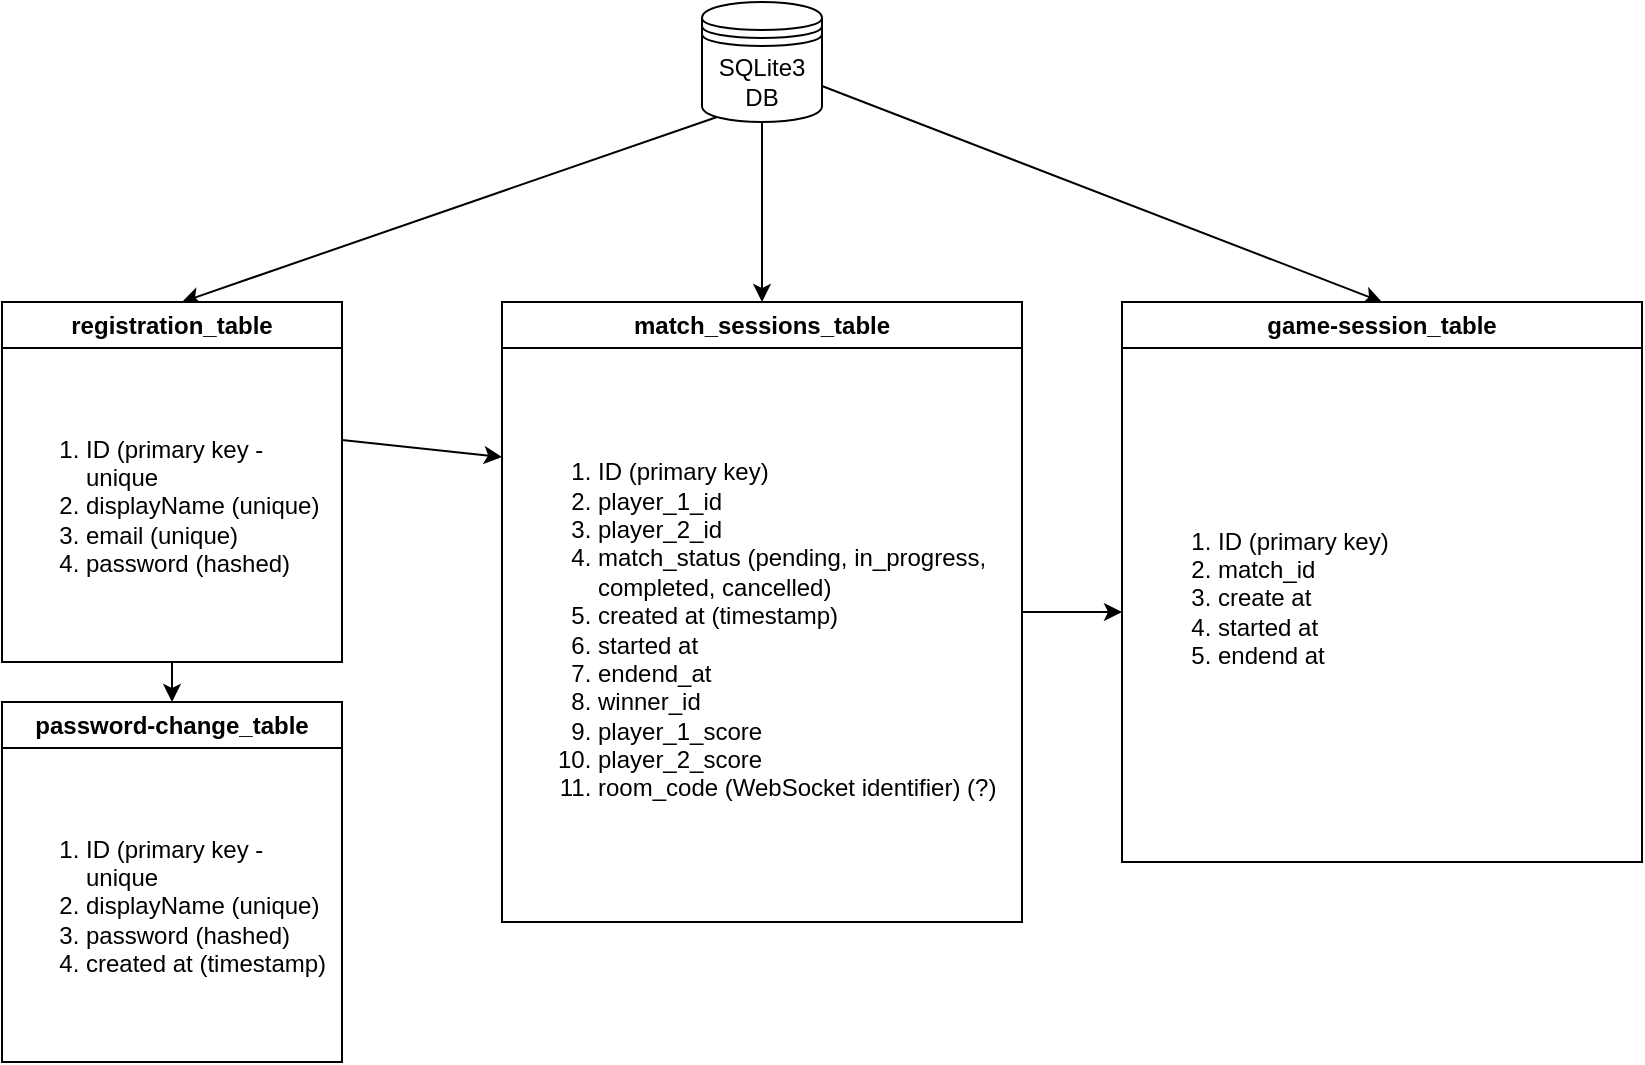 <mxfile>
    <diagram id="KTKZi1nK_jONpHMOqJys" name="Page-1">
        <mxGraphModel dx="607" dy="304" grid="1" gridSize="10" guides="1" tooltips="1" connect="1" arrows="1" fold="1" page="1" pageScale="1" pageWidth="827" pageHeight="1169" math="0" shadow="0">
            <root>
                <mxCell id="0"/>
                <mxCell id="1" parent="0"/>
                <mxCell id="45" style="edgeStyle=none;html=1;exitX=0.15;exitY=0.95;exitDx=0;exitDy=0;exitPerimeter=0;" parent="1" source="2" edge="1">
                    <mxGeometry relative="1" as="geometry">
                        <mxPoint x="130" y="160" as="targetPoint"/>
                    </mxGeometry>
                </mxCell>
                <mxCell id="50" style="edgeStyle=none;html=1;exitX=0.5;exitY=1;exitDx=0;exitDy=0;entryX=0.5;entryY=0;entryDx=0;entryDy=0;" parent="1" source="2" target="47" edge="1">
                    <mxGeometry relative="1" as="geometry"/>
                </mxCell>
                <mxCell id="60" style="edgeStyle=none;html=1;exitX=1;exitY=0.7;exitDx=0;exitDy=0;entryX=0.5;entryY=0;entryDx=0;entryDy=0;" edge="1" parent="1" source="2" target="56">
                    <mxGeometry relative="1" as="geometry"/>
                </mxCell>
                <mxCell id="2" value="SQLite3 DB" style="shape=datastore;whiteSpace=wrap;html=1;" parent="1" vertex="1">
                    <mxGeometry x="390" y="10" width="60" height="60" as="geometry"/>
                </mxCell>
                <mxCell id="44" value="" style="group" parent="1" vertex="1" connectable="0">
                    <mxGeometry x="40" y="160" width="170" height="180" as="geometry"/>
                </mxCell>
                <mxCell id="43" value="registration_table" style="swimlane;whiteSpace=wrap;html=1;container=0;" parent="44" vertex="1">
                    <mxGeometry width="170" height="180" as="geometry"/>
                </mxCell>
                <mxCell id="28" value="&lt;ol&gt;&lt;li&gt;ID (primary key - unique&lt;/li&gt;&lt;li&gt;displayName (unique)&lt;/li&gt;&lt;li&gt;email (unique)&lt;/li&gt;&lt;li&gt;password (hashed)&lt;/li&gt;&lt;/ol&gt;" style="text;strokeColor=none;fillColor=none;html=1;whiteSpace=wrap;verticalAlign=middle;overflow=hidden;" parent="44" vertex="1">
                    <mxGeometry y="36" width="170" height="132" as="geometry"/>
                </mxCell>
                <mxCell id="46" value="" style="group" parent="1" vertex="1" connectable="0">
                    <mxGeometry x="290" y="160" width="260" height="310" as="geometry"/>
                </mxCell>
                <mxCell id="58" style="edgeStyle=none;html=1;exitX=1;exitY=0.5;exitDx=0;exitDy=0;" edge="1" parent="46" source="47">
                    <mxGeometry relative="1" as="geometry">
                        <mxPoint x="310" y="155" as="targetPoint"/>
                    </mxGeometry>
                </mxCell>
                <mxCell id="47" value="match_sessions_table" style="swimlane;whiteSpace=wrap;html=1;container=1;" parent="46" vertex="1">
                    <mxGeometry width="260" height="310" as="geometry"/>
                </mxCell>
                <mxCell id="48" value="&lt;ol&gt;&lt;li&gt;ID (primary key)&lt;/li&gt;&lt;li&gt;player_1_id&lt;/li&gt;&lt;li&gt;player_2_id&lt;/li&gt;&lt;li&gt;match_status (pending, in_progress, completed, cancelled)&lt;/li&gt;&lt;li&gt;created at (timestamp)&lt;/li&gt;&lt;li&gt;started at&lt;/li&gt;&lt;li&gt;endend_at&lt;/li&gt;&lt;li&gt;winner_id&lt;/li&gt;&lt;li&gt;player_1_score&lt;/li&gt;&lt;li&gt;player_2_score&lt;/li&gt;&lt;li&gt;room_code (WebSocket identifier) (?)&lt;/li&gt;&lt;/ol&gt;" style="text;strokeColor=none;fillColor=none;html=1;whiteSpace=wrap;verticalAlign=middle;overflow=hidden;" parent="47" vertex="1">
                    <mxGeometry x="6.19" y="33.21" width="247.619" height="261.478" as="geometry"/>
                </mxCell>
                <mxCell id="49" style="edgeStyle=none;html=1;exitX=1;exitY=0.25;exitDx=0;exitDy=0;entryX=0;entryY=0.25;entryDx=0;entryDy=0;" parent="1" source="28" target="47" edge="1">
                    <mxGeometry relative="1" as="geometry"/>
                </mxCell>
                <mxCell id="51" value="" style="group" parent="1" vertex="1" connectable="0">
                    <mxGeometry x="40" y="360" width="170" height="180" as="geometry"/>
                </mxCell>
                <mxCell id="52" value="password-change_table" style="swimlane;whiteSpace=wrap;html=1;container=0;" parent="51" vertex="1">
                    <mxGeometry width="170" height="180" as="geometry"/>
                </mxCell>
                <mxCell id="53" value="&lt;ol&gt;&lt;li&gt;ID (primary key - unique&lt;/li&gt;&lt;li&gt;displayName (unique)&lt;/li&gt;&lt;li&gt;password (hashed)&lt;/li&gt;&lt;li&gt;created at (timestamp)&lt;/li&gt;&lt;/ol&gt;" style="text;strokeColor=none;fillColor=none;html=1;whiteSpace=wrap;verticalAlign=middle;overflow=hidden;" parent="51" vertex="1">
                    <mxGeometry y="36" width="170" height="132" as="geometry"/>
                </mxCell>
                <mxCell id="54" style="edgeStyle=none;html=1;exitX=0.5;exitY=1;exitDx=0;exitDy=0;entryX=0.5;entryY=0;entryDx=0;entryDy=0;" edge="1" parent="1" source="43" target="52">
                    <mxGeometry relative="1" as="geometry"/>
                </mxCell>
                <mxCell id="55" value="" style="group" vertex="1" connectable="0" parent="1">
                    <mxGeometry x="600" y="160" width="260" height="280" as="geometry"/>
                </mxCell>
                <mxCell id="56" value="game-session_table" style="swimlane;whiteSpace=wrap;html=1;container=1;" vertex="1" parent="55">
                    <mxGeometry width="260" height="280" as="geometry"/>
                </mxCell>
                <mxCell id="57" value="&lt;ol&gt;&lt;li&gt;ID (primary key)&lt;/li&gt;&lt;li&gt;match_id&lt;/li&gt;&lt;li&gt;create at&lt;/li&gt;&lt;li&gt;started at&lt;/li&gt;&lt;li&gt;endend at&lt;/li&gt;&lt;/ol&gt;" style="text;strokeColor=none;fillColor=none;html=1;whiteSpace=wrap;verticalAlign=middle;overflow=hidden;" vertex="1" parent="56">
                    <mxGeometry x="6.19" y="29.996" width="247.619" height="236.174" as="geometry"/>
                </mxCell>
            </root>
        </mxGraphModel>
    </diagram>
</mxfile>